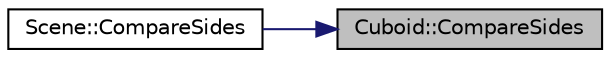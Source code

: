 digraph "Cuboid::CompareSides"
{
 // LATEX_PDF_SIZE
  edge [fontname="Helvetica",fontsize="10",labelfontname="Helvetica",labelfontsize="10"];
  node [fontname="Helvetica",fontsize="10",shape=record];
  rankdir="RL";
  Node1 [label="Cuboid::CompareSides",height=0.2,width=0.4,color="black", fillcolor="grey75", style="filled", fontcolor="black",tooltip="Porównanie długości boków prostopadłościanu."];
  Node1 -> Node2 [dir="back",color="midnightblue",fontsize="10",style="solid",fontname="Helvetica"];
  Node2 [label="Scene::CompareSides",height=0.2,width=0.4,color="black", fillcolor="white", style="filled",URL="$class_scene.html#a6878dc1077b6e30520ea5e4c9a67d542",tooltip="Wyświetlanie porównania długości boków prostopadłościanu."];
}
